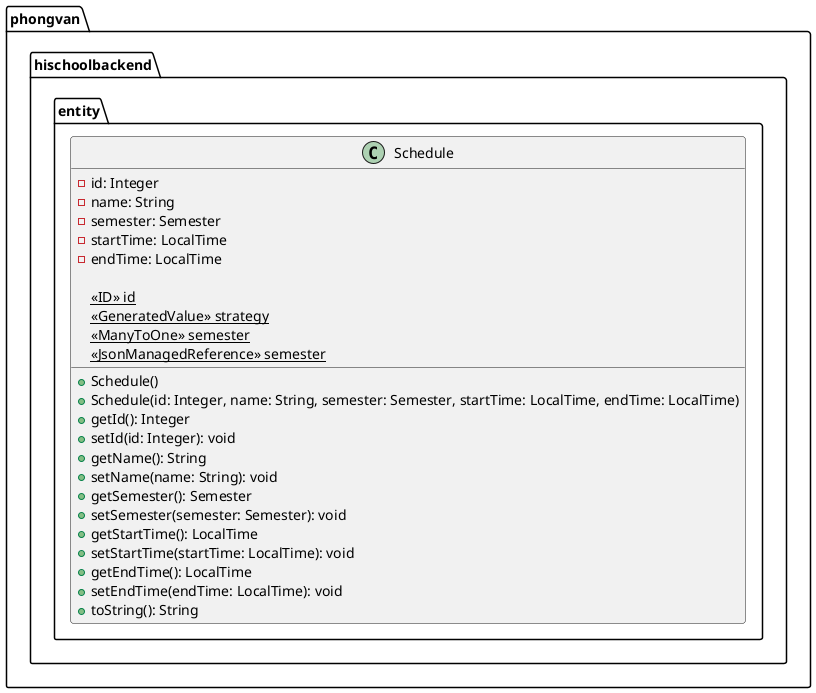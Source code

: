 @startuml

package phongvan.hischoolbackend.entity {
    class Schedule {
        - id: Integer
        - name: String
        - semester: Semester
        - startTime: LocalTime
        - endTime: LocalTime

        {static} <<ID>> id
        {static} <<GeneratedValue>> strategy
        {static} <<ManyToOne>> semester
        {static} <<JsonManagedReference>> semester

        + Schedule()
        + Schedule(id: Integer, name: String, semester: Semester, startTime: LocalTime, endTime: LocalTime)
        + getId(): Integer
        + setId(id: Integer): void
        + getName(): String
        + setName(name: String): void
        + getSemester(): Semester
        + setSemester(semester: Semester): void
        + getStartTime(): LocalTime
        + setStartTime(startTime: LocalTime): void
        + getEndTime(): LocalTime
        + setEndTime(endTime: LocalTime): void
        + toString(): String
    }
}

@enduml
